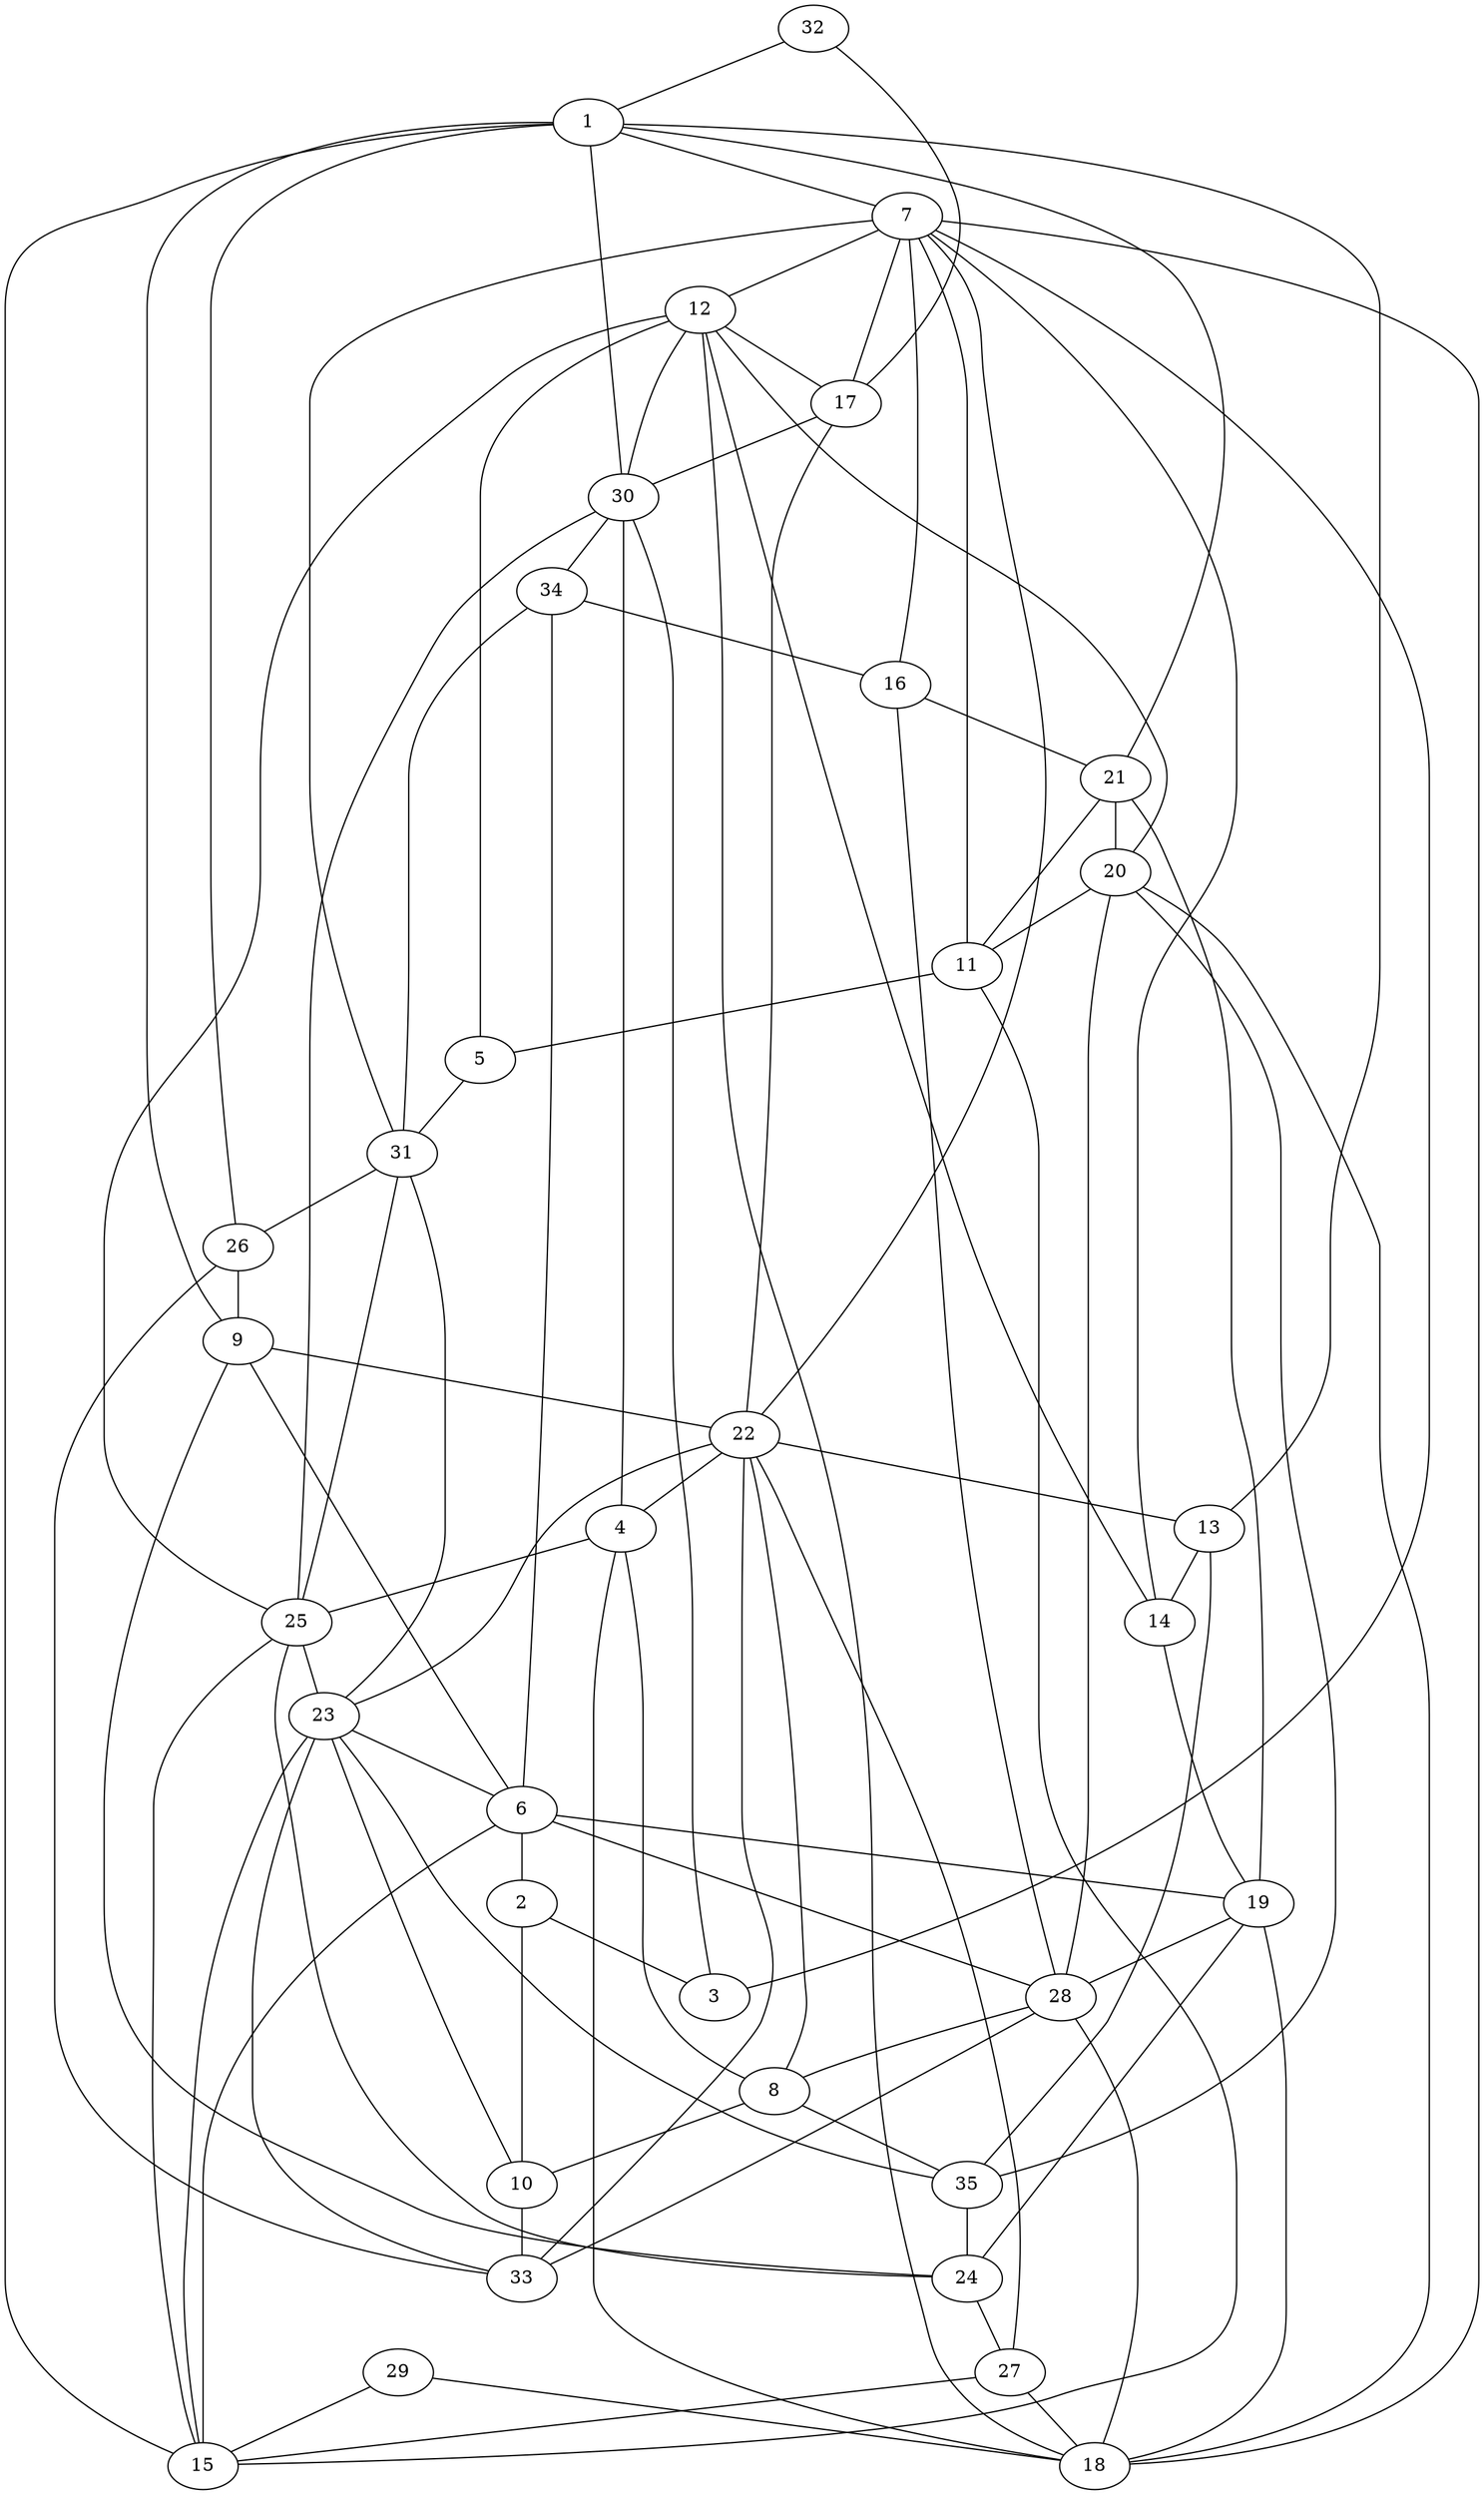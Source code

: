 graph G {
  1;
  2;
  3;
  4;
  5;
  6;
  7;
  8;
  9;
  10;
  11;
  12;
  13;
  14;
  15;
  16;
  17;
  18;
  19;
  20;
  21;
  22;
  23;
  24;
  25;
  26;
  27;
  28;
  29;
  30;
  31;
  32;
  33;
  34;
  35;
  35 -- 24;
  32 -- 17;
  1 -- 30;
  23 -- 10;
  23 -- 6;
  28 -- 6;
  28 -- 8;
  6 -- 15;
  21 -- 20;
  3 -- 7;
  25 -- 31;
  29 -- 18;
  25 -- 30;
  27 -- 15;
  17 -- 30;
  28 -- 16;
  33 -- 26;
  15 -- 11;
  22 -- 4;
  19 -- 24;
  6 -- 34;
  12 -- 17;
  1 -- 7;
  20 -- 28;
  13 -- 14;
  23 -- 15;
  6 -- 19;
  5 -- 12;
  22 -- 7;
  18 -- 12;
  18 -- 20;
  8 -- 35;
  22 -- 13;
  26 -- 9;
  1 -- 13;
  32 -- 1;
  2 -- 3;
  24 -- 25;
  19 -- 28;
  34 -- 16;
  17 -- 7;
  1 -- 9;
  11 -- 5;
  14 -- 19;
  22 -- 23;
  14 -- 12;
  19 -- 18;
  23 -- 33;
  7 -- 14;
  31 -- 26;
  34 -- 31;
  16 -- 21;
  27 -- 18;
  5 -- 31;
  24 -- 27;
  20 -- 11;
  15 -- 1;
  2 -- 10;
  22 -- 27;
  15 -- 25;
  8 -- 10;
  7 -- 18;
  30 -- 34;
  4 -- 30;
  21 -- 1;
  29 -- 15;
  24 -- 9;
  16 -- 7;
  28 -- 18;
  23 -- 31;
  21 -- 19;
  7 -- 31;
  9 -- 22;
  21 -- 11;
  30 -- 3;
  11 -- 7;
  8 -- 4;
  25 -- 23;
  6 -- 2;
  13 -- 35;
  18 -- 4;
  26 -- 1;
  25 -- 12;
  4 -- 25;
  22 -- 33;
  6 -- 9;
  10 -- 33;
  12 -- 30;
  23 -- 35;
  8 -- 22;
  28 -- 33;
  20 -- 12;
  20 -- 35;
  7 -- 12;
  17 -- 22;
}
